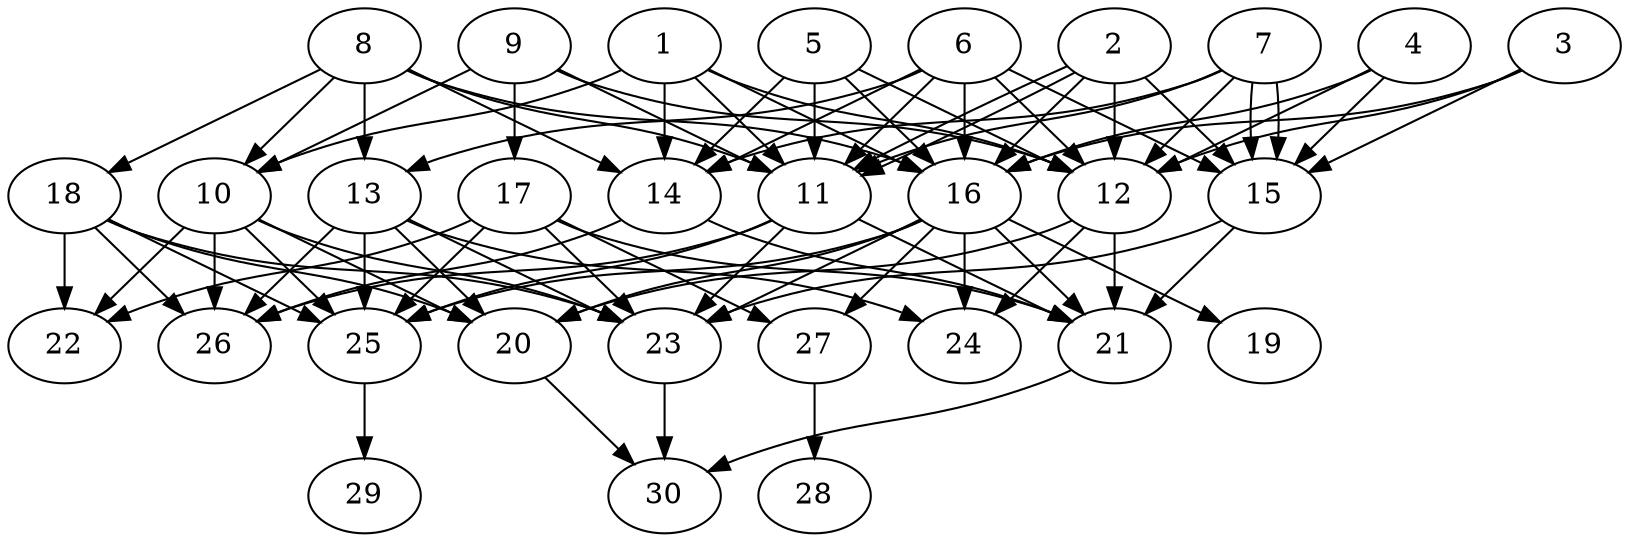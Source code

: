 // DAG automatically generated by daggen at Thu Oct  3 14:04:19 2019
// ./daggen --dot -n 30 --ccr 0.4 --fat 0.7 --regular 0.9 --density 0.9 --mindata 5242880 --maxdata 52428800 
digraph G {
  1 [size="28981760", alpha="0.20", expect_size="11592704"] 
  1 -> 10 [size ="11592704"]
  1 -> 11 [size ="11592704"]
  1 -> 12 [size ="11592704"]
  1 -> 14 [size ="11592704"]
  1 -> 16 [size ="11592704"]
  2 [size="37657600", alpha="0.10", expect_size="15063040"] 
  2 -> 11 [size ="15063040"]
  2 -> 11 [size ="15063040"]
  2 -> 12 [size ="15063040"]
  2 -> 15 [size ="15063040"]
  2 -> 16 [size ="15063040"]
  3 [size="50042880", alpha="0.02", expect_size="20017152"] 
  3 -> 12 [size ="20017152"]
  3 -> 15 [size ="20017152"]
  3 -> 16 [size ="20017152"]
  4 [size="119966720", alpha="0.08", expect_size="47986688"] 
  4 -> 12 [size ="47986688"]
  4 -> 15 [size ="47986688"]
  4 -> 16 [size ="47986688"]
  5 [size="93841920", alpha="0.06", expect_size="37536768"] 
  5 -> 11 [size ="37536768"]
  5 -> 12 [size ="37536768"]
  5 -> 14 [size ="37536768"]
  5 -> 16 [size ="37536768"]
  6 [size="86648320", alpha="0.04", expect_size="34659328"] 
  6 -> 11 [size ="34659328"]
  6 -> 12 [size ="34659328"]
  6 -> 13 [size ="34659328"]
  6 -> 14 [size ="34659328"]
  6 -> 15 [size ="34659328"]
  6 -> 16 [size ="34659328"]
  7 [size="99658240", alpha="0.11", expect_size="39863296"] 
  7 -> 11 [size ="39863296"]
  7 -> 12 [size ="39863296"]
  7 -> 14 [size ="39863296"]
  7 -> 15 [size ="39863296"]
  7 -> 15 [size ="39863296"]
  8 [size="80788480", alpha="0.08", expect_size="32315392"] 
  8 -> 10 [size ="32315392"]
  8 -> 11 [size ="32315392"]
  8 -> 13 [size ="32315392"]
  8 -> 14 [size ="32315392"]
  8 -> 16 [size ="32315392"]
  8 -> 18 [size ="32315392"]
  9 [size="74762240", alpha="0.07", expect_size="29904896"] 
  9 -> 10 [size ="29904896"]
  9 -> 11 [size ="29904896"]
  9 -> 12 [size ="29904896"]
  9 -> 17 [size ="29904896"]
  10 [size="129003520", alpha="0.08", expect_size="51601408"] 
  10 -> 20 [size ="51601408"]
  10 -> 22 [size ="51601408"]
  10 -> 23 [size ="51601408"]
  10 -> 25 [size ="51601408"]
  10 -> 26 [size ="51601408"]
  11 [size="127633920", alpha="0.09", expect_size="51053568"] 
  11 -> 21 [size ="51053568"]
  11 -> 23 [size ="51053568"]
  11 -> 25 [size ="51053568"]
  11 -> 26 [size ="51053568"]
  12 [size="125514240", alpha="0.09", expect_size="50205696"] 
  12 -> 20 [size ="50205696"]
  12 -> 21 [size ="50205696"]
  12 -> 24 [size ="50205696"]
  13 [size="64025600", alpha="0.19", expect_size="25610240"] 
  13 -> 20 [size ="25610240"]
  13 -> 23 [size ="25610240"]
  13 -> 24 [size ="25610240"]
  13 -> 25 [size ="25610240"]
  13 -> 26 [size ="25610240"]
  14 [size="73991680", alpha="0.16", expect_size="29596672"] 
  14 -> 21 [size ="29596672"]
  14 -> 26 [size ="29596672"]
  15 [size="123535360", alpha="0.19", expect_size="49414144"] 
  15 -> 21 [size ="49414144"]
  15 -> 23 [size ="49414144"]
  16 [size="39298560", alpha="0.14", expect_size="15719424"] 
  16 -> 19 [size ="15719424"]
  16 -> 20 [size ="15719424"]
  16 -> 21 [size ="15719424"]
  16 -> 23 [size ="15719424"]
  16 -> 24 [size ="15719424"]
  16 -> 25 [size ="15719424"]
  16 -> 27 [size ="15719424"]
  17 [size="60664320", alpha="0.18", expect_size="24265728"] 
  17 -> 21 [size ="24265728"]
  17 -> 22 [size ="24265728"]
  17 -> 23 [size ="24265728"]
  17 -> 25 [size ="24265728"]
  17 -> 27 [size ="24265728"]
  18 [size="125235200", alpha="0.02", expect_size="50094080"] 
  18 -> 20 [size ="50094080"]
  18 -> 22 [size ="50094080"]
  18 -> 23 [size ="50094080"]
  18 -> 25 [size ="50094080"]
  18 -> 26 [size ="50094080"]
  19 [size="55595520", alpha="0.15", expect_size="22238208"] 
  20 [size="99811840", alpha="0.15", expect_size="39924736"] 
  20 -> 30 [size ="39924736"]
  21 [size="27653120", alpha="0.18", expect_size="11061248"] 
  21 -> 30 [size ="11061248"]
  22 [size="81546240", alpha="0.04", expect_size="32618496"] 
  23 [size="19330560", alpha="0.17", expect_size="7732224"] 
  23 -> 30 [size ="7732224"]
  24 [size="16337920", alpha="0.08", expect_size="6535168"] 
  25 [size="108108800", alpha="0.13", expect_size="43243520"] 
  25 -> 29 [size ="43243520"]
  26 [size="103134720", alpha="0.10", expect_size="41253888"] 
  27 [size="65674240", alpha="0.02", expect_size="26269696"] 
  27 -> 28 [size ="26269696"]
  28 [size="54164480", alpha="0.06", expect_size="21665792"] 
  29 [size="67491840", alpha="0.20", expect_size="26996736"] 
  30 [size="39759360", alpha="0.13", expect_size="15903744"] 
}
